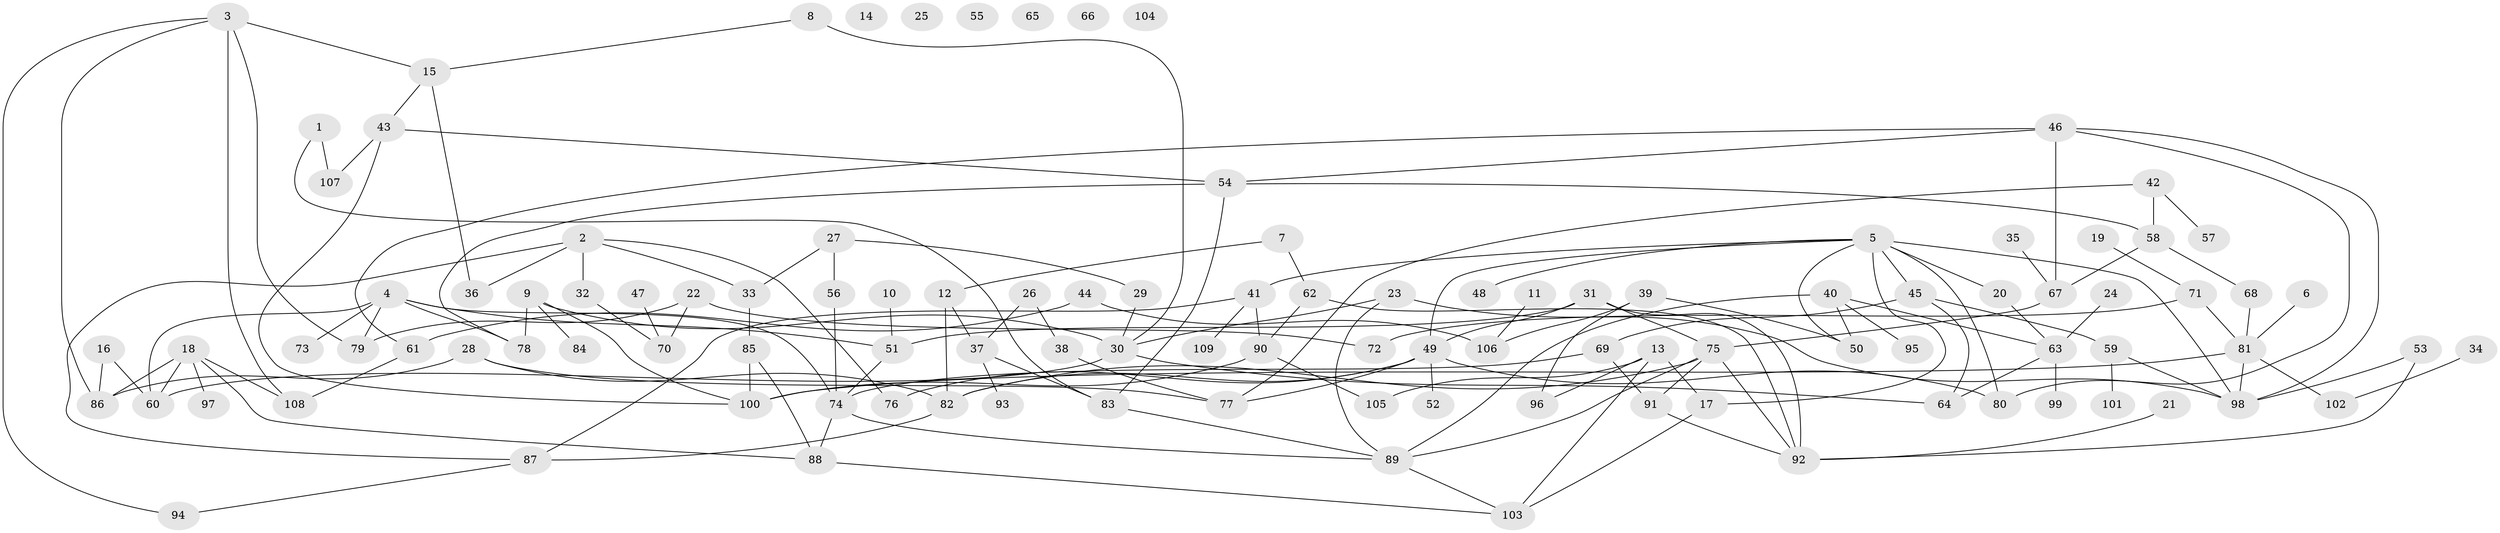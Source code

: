 // coarse degree distribution, {4: 0.18309859154929578, 8: 0.028169014084507043, 5: 0.11267605633802817, 10: 0.014084507042253521, 6: 0.04225352112676056, 3: 0.2676056338028169, 2: 0.11267605633802817, 7: 0.028169014084507043, 9: 0.014084507042253521, 1: 0.19718309859154928}
// Generated by graph-tools (version 1.1) at 2025/48/03/04/25 22:48:17]
// undirected, 109 vertices, 159 edges
graph export_dot {
  node [color=gray90,style=filled];
  1;
  2;
  3;
  4;
  5;
  6;
  7;
  8;
  9;
  10;
  11;
  12;
  13;
  14;
  15;
  16;
  17;
  18;
  19;
  20;
  21;
  22;
  23;
  24;
  25;
  26;
  27;
  28;
  29;
  30;
  31;
  32;
  33;
  34;
  35;
  36;
  37;
  38;
  39;
  40;
  41;
  42;
  43;
  44;
  45;
  46;
  47;
  48;
  49;
  50;
  51;
  52;
  53;
  54;
  55;
  56;
  57;
  58;
  59;
  60;
  61;
  62;
  63;
  64;
  65;
  66;
  67;
  68;
  69;
  70;
  71;
  72;
  73;
  74;
  75;
  76;
  77;
  78;
  79;
  80;
  81;
  82;
  83;
  84;
  85;
  86;
  87;
  88;
  89;
  90;
  91;
  92;
  93;
  94;
  95;
  96;
  97;
  98;
  99;
  100;
  101;
  102;
  103;
  104;
  105;
  106;
  107;
  108;
  109;
  1 -- 83;
  1 -- 107;
  2 -- 32;
  2 -- 33;
  2 -- 36;
  2 -- 76;
  2 -- 87;
  3 -- 15;
  3 -- 79;
  3 -- 86;
  3 -- 94;
  3 -- 108;
  4 -- 51;
  4 -- 60;
  4 -- 73;
  4 -- 74;
  4 -- 78;
  4 -- 79;
  5 -- 17;
  5 -- 20;
  5 -- 41;
  5 -- 45;
  5 -- 48;
  5 -- 49;
  5 -- 50;
  5 -- 80;
  5 -- 98;
  6 -- 81;
  7 -- 12;
  7 -- 62;
  8 -- 15;
  8 -- 30;
  9 -- 30;
  9 -- 78;
  9 -- 84;
  9 -- 100;
  10 -- 51;
  11 -- 106;
  12 -- 37;
  12 -- 82;
  13 -- 17;
  13 -- 96;
  13 -- 103;
  13 -- 105;
  15 -- 36;
  15 -- 43;
  16 -- 60;
  16 -- 86;
  17 -- 103;
  18 -- 60;
  18 -- 86;
  18 -- 88;
  18 -- 97;
  18 -- 108;
  19 -- 71;
  20 -- 63;
  21 -- 92;
  22 -- 70;
  22 -- 72;
  22 -- 79;
  23 -- 30;
  23 -- 89;
  23 -- 98;
  24 -- 63;
  26 -- 37;
  26 -- 38;
  27 -- 29;
  27 -- 33;
  27 -- 56;
  28 -- 77;
  28 -- 82;
  28 -- 86;
  29 -- 30;
  30 -- 60;
  30 -- 64;
  31 -- 49;
  31 -- 51;
  31 -- 75;
  31 -- 92;
  32 -- 70;
  33 -- 85;
  34 -- 102;
  35 -- 67;
  37 -- 83;
  37 -- 93;
  38 -- 77;
  39 -- 50;
  39 -- 96;
  39 -- 106;
  40 -- 50;
  40 -- 63;
  40 -- 89;
  40 -- 95;
  41 -- 87;
  41 -- 90;
  41 -- 109;
  42 -- 57;
  42 -- 58;
  42 -- 77;
  43 -- 54;
  43 -- 100;
  43 -- 107;
  44 -- 61;
  44 -- 106;
  45 -- 59;
  45 -- 64;
  45 -- 69;
  46 -- 54;
  46 -- 61;
  46 -- 67;
  46 -- 80;
  46 -- 98;
  47 -- 70;
  49 -- 52;
  49 -- 76;
  49 -- 77;
  49 -- 80;
  49 -- 82;
  51 -- 74;
  53 -- 92;
  53 -- 98;
  54 -- 58;
  54 -- 78;
  54 -- 83;
  56 -- 74;
  58 -- 67;
  58 -- 68;
  59 -- 98;
  59 -- 101;
  61 -- 108;
  62 -- 90;
  62 -- 92;
  63 -- 64;
  63 -- 99;
  67 -- 75;
  68 -- 81;
  69 -- 74;
  69 -- 91;
  71 -- 72;
  71 -- 81;
  74 -- 88;
  74 -- 89;
  75 -- 82;
  75 -- 89;
  75 -- 91;
  75 -- 92;
  81 -- 98;
  81 -- 100;
  81 -- 102;
  82 -- 87;
  83 -- 89;
  85 -- 88;
  85 -- 100;
  87 -- 94;
  88 -- 103;
  89 -- 103;
  90 -- 100;
  90 -- 105;
  91 -- 92;
}
